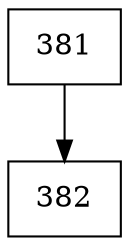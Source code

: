 digraph G {
  node [shape=record];
  node0 [label="{381}"];
  node0 -> node1;
  node1 [label="{382}"];
}
